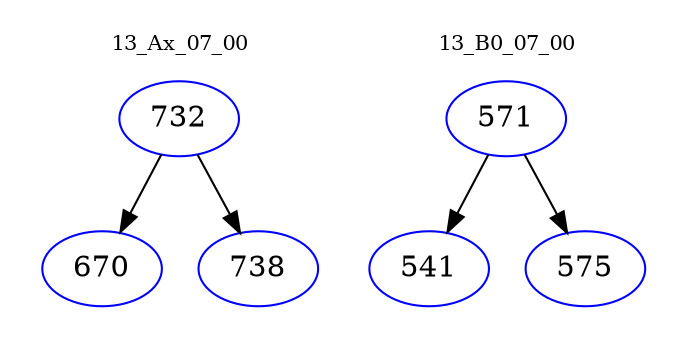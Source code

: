digraph{
subgraph cluster_0 {
color = white
label = "13_Ax_07_00";
fontsize=10;
T0_732 [label="732", color="blue"]
T0_732 -> T0_670 [color="black"]
T0_670 [label="670", color="blue"]
T0_732 -> T0_738 [color="black"]
T0_738 [label="738", color="blue"]
}
subgraph cluster_1 {
color = white
label = "13_B0_07_00";
fontsize=10;
T1_571 [label="571", color="blue"]
T1_571 -> T1_541 [color="black"]
T1_541 [label="541", color="blue"]
T1_571 -> T1_575 [color="black"]
T1_575 [label="575", color="blue"]
}
}
